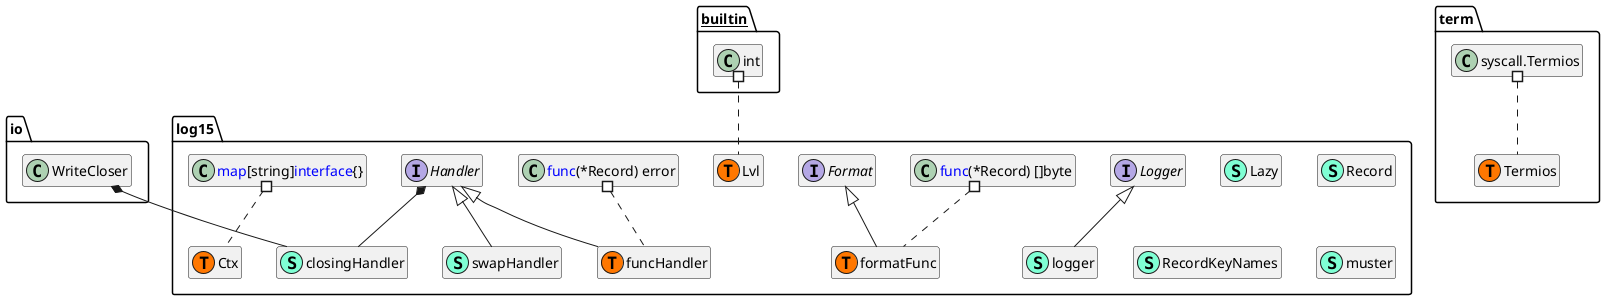 @startuml
namespace log15 {
    class Ctx << (S,Aquamarine) >> {
        - toArray() []<font color=blue>interface</font>{}

    }
    interface Format  {
        + Format(r *Record) []byte

    }
    interface Handler  {
        + Log(r *Record) error

    }
    class Lazy << (S,Aquamarine) >> {
        + Fn <font color=blue>interface</font>{}

    }
    interface Logger  {
        + New(ctx ...<font color=blue>interface</font>{}) Logger
        + GetHandler() Handler
        + SetHandler(h Handler) 
        + Debug(msg string, ctx ...<font color=blue>interface</font>{}) 
        + Info(msg string, ctx ...<font color=blue>interface</font>{}) 
        + Warn(msg string, ctx ...<font color=blue>interface</font>{}) 
        + Error(msg string, ctx ...<font color=blue>interface</font>{}) 
        + Crit(msg string, ctx ...<font color=blue>interface</font>{}) 

    }
    class Lvl << (S,Aquamarine) >> {
        + String() string

    }
    class Record << (S,Aquamarine) >> {
        + Time time.Time
        + Lvl Lvl
        + Msg string
        + Ctx []<font color=blue>interface</font>{}
        + Call stack.Call
        + KeyNames RecordKeyNames

    }
    class RecordKeyNames << (S,Aquamarine) >> {
        + Time string
        + Msg string
        + Lvl string

    }
    class closingHandler << (S,Aquamarine) >> {
        + Close() error

    }
    class formatFunc << (S,Aquamarine) >> {
        + Format(r *Record) []byte

    }
    class funcHandler << (S,Aquamarine) >> {
        + Log(r *Record) error

    }
    class log15.Ctx << (T, #FF7700) >>  {
    }
    class log15.Lvl << (T, #FF7700) >>  {
    }
    class log15.formatFunc << (T, #FF7700) >>  {
    }
    class log15.funcHandler << (T, #FF7700) >>  {
    }
    class logger << (S,Aquamarine) >> {
        - ctx []<font color=blue>interface</font>{}
        - h *swapHandler

        - write(msg string, lvl Lvl, ctx []<font color=blue>interface</font>{}) 

        + New(ctx ...<font color=blue>interface</font>{}) Logger
        + Debug(msg string, ctx ...<font color=blue>interface</font>{}) 
        + Info(msg string, ctx ...<font color=blue>interface</font>{}) 
        + Warn(msg string, ctx ...<font color=blue>interface</font>{}) 
        + Error(msg string, ctx ...<font color=blue>interface</font>{}) 
        + Crit(msg string, ctx ...<font color=blue>interface</font>{}) 
        + GetHandler() Handler
        + SetHandler(h Handler) 

    }
    class muster << (S,Aquamarine) >> {
        + FileHandler(path string, fmtr Format) Handler
        + NetHandler(network string, addr string, fmtr Format) Handler
        + SyslogHandler(priority syslog.Priority, tag string, fmtr Format) Handler
        + SyslogNetHandler(net string, addr string, priority syslog.Priority, tag string, fmtr Format) Handler

    }
    class swapHandler << (S,Aquamarine) >> {
        - handler unsafe.Pointer
        - handler atomic.Value

        + Log(r *Record) error
        + Get() Handler
        + Swap(newHandler Handler) 
        + Log(r *Record) error
        + Swap(newHandler Handler) 
        + Get() Handler

    }
}
"io.WriteCloser" *-- "log15.closingHandler"
"log15.Handler" *-- "log15.closingHandler"

"log15.Format" <|-- "log15.formatFunc"
"log15.Handler" <|-- "log15.funcHandler"
"log15.Logger" <|-- "log15.logger"
"log15.Handler" <|-- "log15.swapHandler"

namespace term {
    class Termios << (S,Aquamarine) >> {
        + Iflag uint32
        + Oflag uint32
        + Cflag uint32
        + Lflag uint32
        + Cc []uint8
        + Ispeed uint32
        + Ospeed uint32

    }
    class term.Termios << (T, #FF7700) >>  {
    }
    class "syscall.Termios" as syscallTermios {
        'This class was created so that we can correctly have an alias pointing to this name. Since it contains dots that can break namespaces
    }
}


"__builtin__.int" #.. "log15.Lvl"
"log15.<font color=blue>func</font>(*Record) []byte" #.. "log15.formatFunc"
"log15.<font color=blue>func</font>(*Record) error" #.. "log15.funcHandler"
"log15.<font color=blue>map</font>[string]<font color=blue>interface</font>{}" #.. "log15.Ctx"
"term.syscallTermios" #.. "term.Termios"
hide fields
hide methods
@enduml
